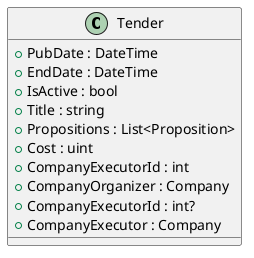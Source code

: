 @startuml
class Tender { 
    + PubDate : DateTime  
    + EndDate : DateTime  
    + IsActive : bool  
    + Title : string  
    + Propositions : List<Proposition>  
    + Cost : uint  
    + CompanyExecutorId : int  
    + CompanyOrganizer : Company  
    + CompanyExecutorId : int?  
    + CompanyExecutor : Company
}

@enduml
